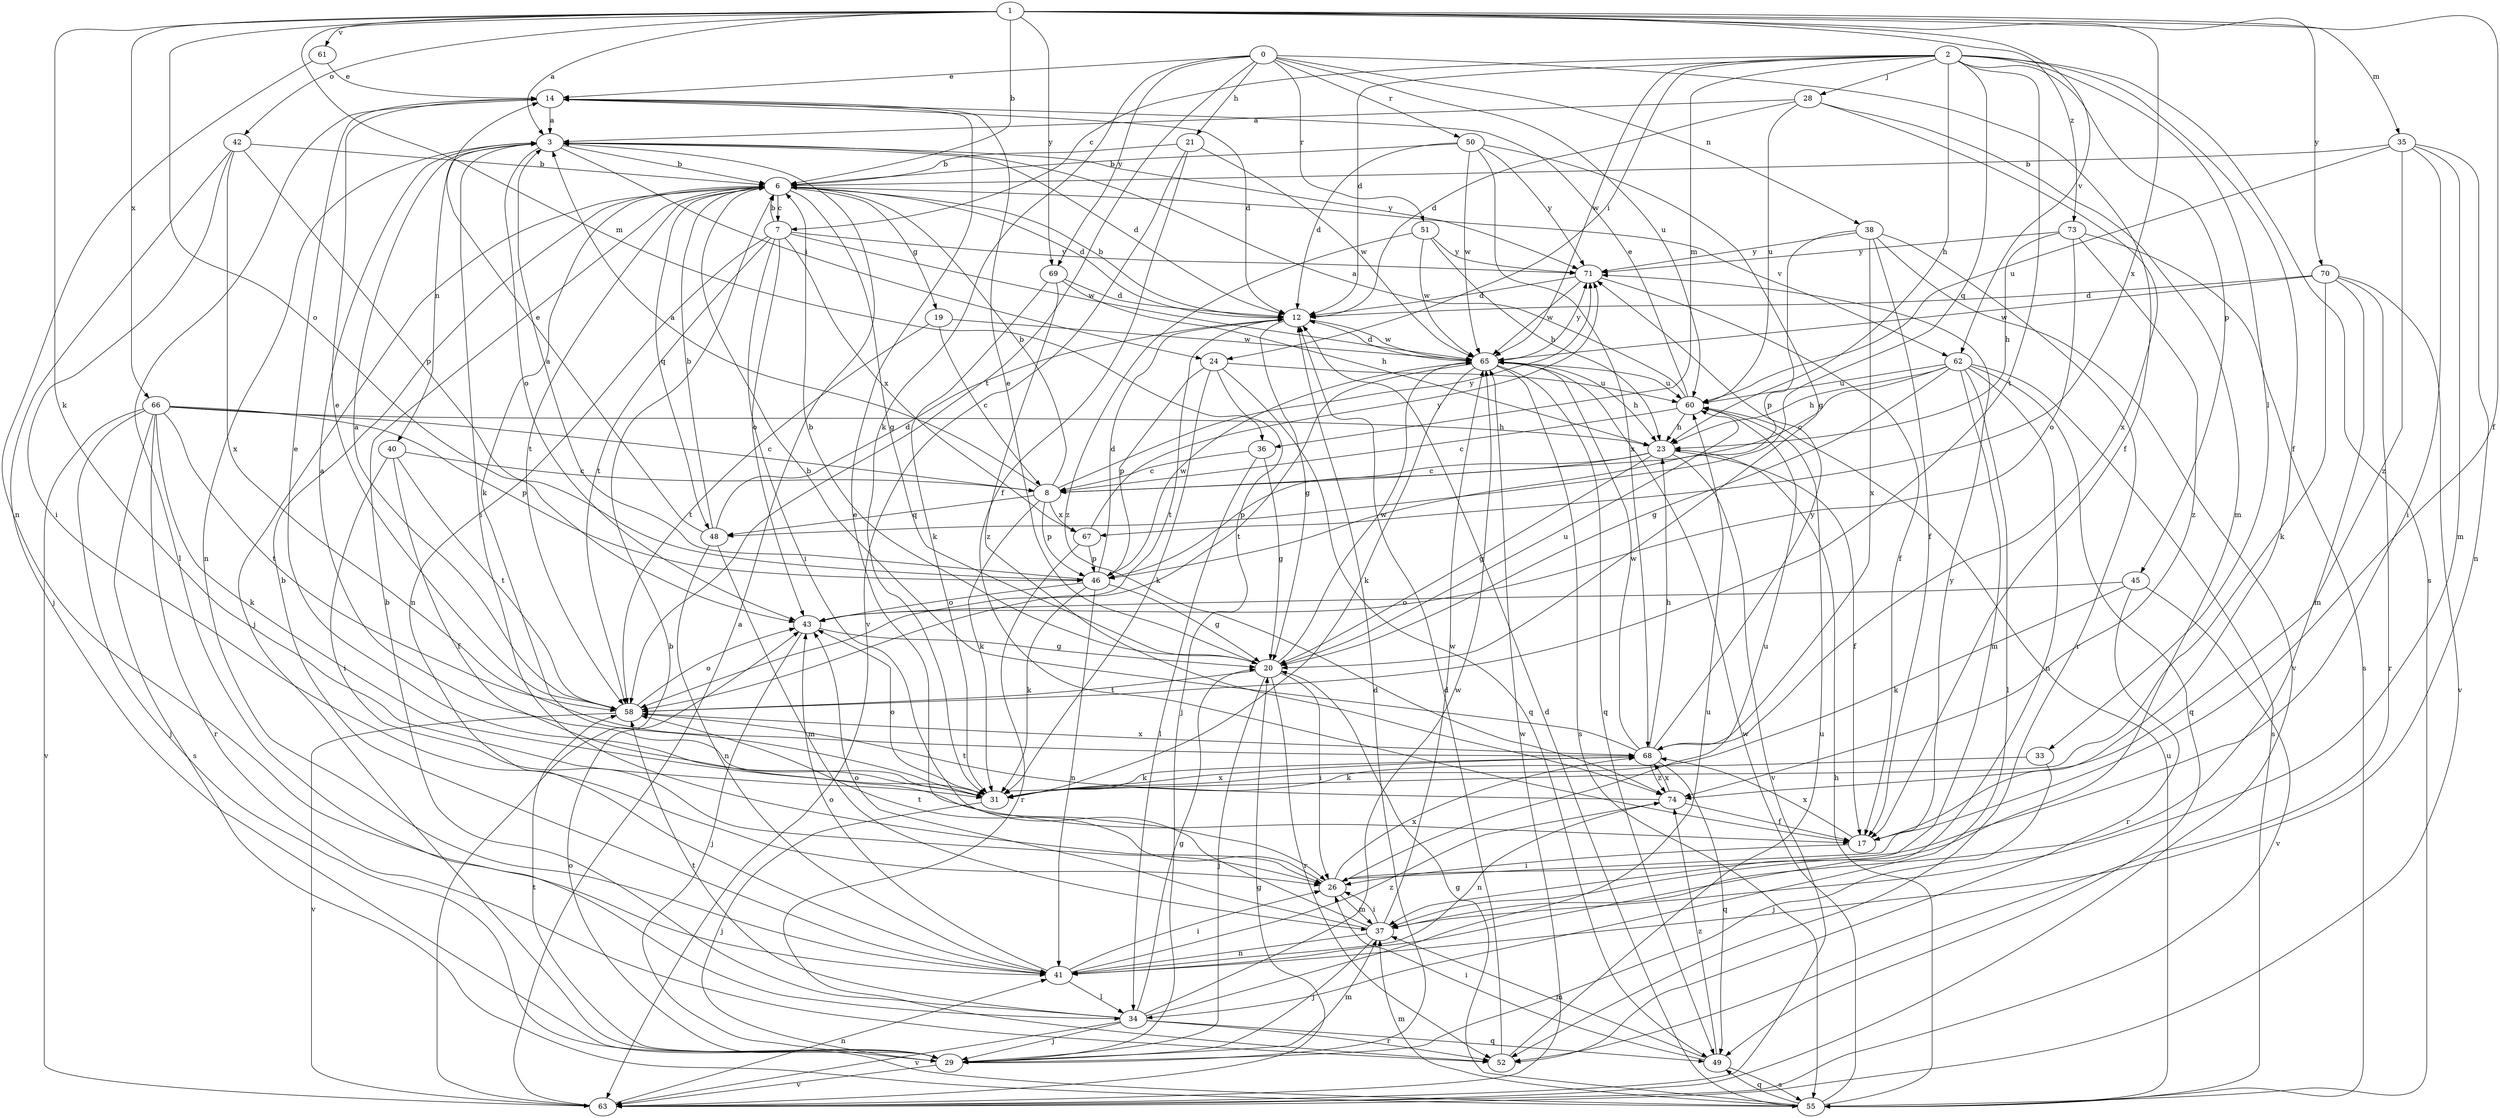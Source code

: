 strict digraph  {
0;
1;
2;
3;
6;
7;
8;
12;
14;
17;
19;
20;
21;
23;
24;
26;
28;
29;
31;
33;
34;
35;
36;
37;
38;
40;
41;
42;
43;
45;
46;
48;
49;
50;
51;
52;
55;
58;
60;
61;
62;
63;
65;
66;
67;
68;
69;
70;
71;
73;
74;
0 -> 14  [label=e];
0 -> 17  [label=f];
0 -> 21  [label=h];
0 -> 31  [label=k];
0 -> 38  [label=n];
0 -> 50  [label=r];
0 -> 51  [label=r];
0 -> 58  [label=t];
0 -> 60  [label=u];
0 -> 69  [label=y];
1 -> 3  [label=a];
1 -> 6  [label=b];
1 -> 17  [label=f];
1 -> 31  [label=k];
1 -> 35  [label=m];
1 -> 36  [label=m];
1 -> 42  [label=o];
1 -> 43  [label=o];
1 -> 61  [label=v];
1 -> 62  [label=v];
1 -> 66  [label=x];
1 -> 67  [label=x];
1 -> 69  [label=y];
1 -> 70  [label=y];
1 -> 73  [label=z];
2 -> 7  [label=c];
2 -> 12  [label=d];
2 -> 17  [label=f];
2 -> 23  [label=h];
2 -> 24  [label=i];
2 -> 28  [label=j];
2 -> 33  [label=l];
2 -> 36  [label=m];
2 -> 45  [label=p];
2 -> 48  [label=q];
2 -> 55  [label=s];
2 -> 58  [label=t];
2 -> 65  [label=w];
3 -> 6  [label=b];
3 -> 12  [label=d];
3 -> 24  [label=i];
3 -> 26  [label=i];
3 -> 40  [label=n];
3 -> 41  [label=n];
3 -> 43  [label=o];
3 -> 71  [label=y];
6 -> 7  [label=c];
6 -> 12  [label=d];
6 -> 19  [label=g];
6 -> 20  [label=g];
6 -> 29  [label=j];
6 -> 31  [label=k];
6 -> 48  [label=q];
6 -> 58  [label=t];
6 -> 62  [label=v];
7 -> 6  [label=b];
7 -> 26  [label=i];
7 -> 41  [label=n];
7 -> 43  [label=o];
7 -> 58  [label=t];
7 -> 65  [label=w];
7 -> 67  [label=x];
7 -> 71  [label=y];
8 -> 3  [label=a];
8 -> 6  [label=b];
8 -> 31  [label=k];
8 -> 46  [label=p];
8 -> 48  [label=q];
8 -> 67  [label=x];
8 -> 71  [label=y];
12 -> 6  [label=b];
12 -> 20  [label=g];
12 -> 58  [label=t];
12 -> 65  [label=w];
14 -> 3  [label=a];
14 -> 12  [label=d];
14 -> 34  [label=l];
17 -> 26  [label=i];
17 -> 68  [label=x];
19 -> 8  [label=c];
19 -> 58  [label=t];
19 -> 65  [label=w];
20 -> 6  [label=b];
20 -> 14  [label=e];
20 -> 26  [label=i];
20 -> 29  [label=j];
20 -> 52  [label=r];
20 -> 58  [label=t];
20 -> 60  [label=u];
20 -> 65  [label=w];
21 -> 6  [label=b];
21 -> 17  [label=f];
21 -> 63  [label=v];
21 -> 65  [label=w];
23 -> 8  [label=c];
23 -> 17  [label=f];
23 -> 20  [label=g];
23 -> 46  [label=p];
23 -> 63  [label=v];
24 -> 29  [label=j];
24 -> 31  [label=k];
24 -> 46  [label=p];
24 -> 49  [label=q];
24 -> 60  [label=u];
26 -> 37  [label=m];
26 -> 58  [label=t];
26 -> 60  [label=u];
26 -> 68  [label=x];
26 -> 71  [label=y];
28 -> 3  [label=a];
28 -> 12  [label=d];
28 -> 37  [label=m];
28 -> 60  [label=u];
28 -> 68  [label=x];
29 -> 12  [label=d];
29 -> 37  [label=m];
29 -> 58  [label=t];
29 -> 63  [label=v];
31 -> 3  [label=a];
31 -> 14  [label=e];
31 -> 29  [label=j];
31 -> 43  [label=o];
31 -> 68  [label=x];
33 -> 29  [label=j];
33 -> 31  [label=k];
34 -> 6  [label=b];
34 -> 20  [label=g];
34 -> 29  [label=j];
34 -> 49  [label=q];
34 -> 52  [label=r];
34 -> 58  [label=t];
34 -> 60  [label=u];
34 -> 63  [label=v];
34 -> 65  [label=w];
35 -> 6  [label=b];
35 -> 26  [label=i];
35 -> 37  [label=m];
35 -> 41  [label=n];
35 -> 60  [label=u];
35 -> 74  [label=z];
36 -> 8  [label=c];
36 -> 20  [label=g];
36 -> 34  [label=l];
37 -> 14  [label=e];
37 -> 26  [label=i];
37 -> 29  [label=j];
37 -> 41  [label=n];
37 -> 43  [label=o];
37 -> 65  [label=w];
38 -> 17  [label=f];
38 -> 46  [label=p];
38 -> 52  [label=r];
38 -> 63  [label=v];
38 -> 68  [label=x];
38 -> 71  [label=y];
40 -> 8  [label=c];
40 -> 17  [label=f];
40 -> 26  [label=i];
40 -> 58  [label=t];
41 -> 6  [label=b];
41 -> 26  [label=i];
41 -> 34  [label=l];
41 -> 43  [label=o];
41 -> 74  [label=z];
42 -> 6  [label=b];
42 -> 26  [label=i];
42 -> 29  [label=j];
42 -> 46  [label=p];
42 -> 68  [label=x];
43 -> 20  [label=g];
43 -> 29  [label=j];
45 -> 31  [label=k];
45 -> 43  [label=o];
45 -> 52  [label=r];
45 -> 63  [label=v];
46 -> 3  [label=a];
46 -> 12  [label=d];
46 -> 20  [label=g];
46 -> 31  [label=k];
46 -> 41  [label=n];
46 -> 43  [label=o];
46 -> 65  [label=w];
48 -> 6  [label=b];
48 -> 12  [label=d];
48 -> 14  [label=e];
48 -> 37  [label=m];
48 -> 41  [label=n];
49 -> 26  [label=i];
49 -> 37  [label=m];
49 -> 55  [label=s];
49 -> 74  [label=z];
50 -> 6  [label=b];
50 -> 12  [label=d];
50 -> 20  [label=g];
50 -> 65  [label=w];
50 -> 68  [label=x];
50 -> 71  [label=y];
51 -> 23  [label=h];
51 -> 65  [label=w];
51 -> 71  [label=y];
51 -> 74  [label=z];
52 -> 12  [label=d];
52 -> 60  [label=u];
55 -> 12  [label=d];
55 -> 20  [label=g];
55 -> 23  [label=h];
55 -> 37  [label=m];
55 -> 43  [label=o];
55 -> 49  [label=q];
55 -> 60  [label=u];
55 -> 65  [label=w];
58 -> 3  [label=a];
58 -> 14  [label=e];
58 -> 43  [label=o];
58 -> 63  [label=v];
58 -> 68  [label=x];
60 -> 3  [label=a];
60 -> 8  [label=c];
60 -> 14  [label=e];
60 -> 23  [label=h];
61 -> 14  [label=e];
61 -> 41  [label=n];
62 -> 8  [label=c];
62 -> 20  [label=g];
62 -> 23  [label=h];
62 -> 34  [label=l];
62 -> 37  [label=m];
62 -> 41  [label=n];
62 -> 49  [label=q];
62 -> 55  [label=s];
62 -> 60  [label=u];
63 -> 3  [label=a];
63 -> 6  [label=b];
63 -> 20  [label=g];
63 -> 41  [label=n];
63 -> 65  [label=w];
65 -> 12  [label=d];
65 -> 23  [label=h];
65 -> 31  [label=k];
65 -> 49  [label=q];
65 -> 55  [label=s];
65 -> 58  [label=t];
65 -> 60  [label=u];
65 -> 71  [label=y];
66 -> 8  [label=c];
66 -> 23  [label=h];
66 -> 29  [label=j];
66 -> 31  [label=k];
66 -> 46  [label=p];
66 -> 52  [label=r];
66 -> 55  [label=s];
66 -> 58  [label=t];
66 -> 63  [label=v];
67 -> 46  [label=p];
67 -> 52  [label=r];
67 -> 71  [label=y];
68 -> 6  [label=b];
68 -> 23  [label=h];
68 -> 31  [label=k];
68 -> 49  [label=q];
68 -> 65  [label=w];
68 -> 71  [label=y];
68 -> 74  [label=z];
69 -> 12  [label=d];
69 -> 23  [label=h];
69 -> 31  [label=k];
69 -> 74  [label=z];
70 -> 12  [label=d];
70 -> 31  [label=k];
70 -> 37  [label=m];
70 -> 52  [label=r];
70 -> 63  [label=v];
70 -> 65  [label=w];
71 -> 12  [label=d];
71 -> 17  [label=f];
71 -> 65  [label=w];
73 -> 23  [label=h];
73 -> 43  [label=o];
73 -> 55  [label=s];
73 -> 71  [label=y];
73 -> 74  [label=z];
74 -> 17  [label=f];
74 -> 41  [label=n];
74 -> 58  [label=t];
74 -> 68  [label=x];
}
